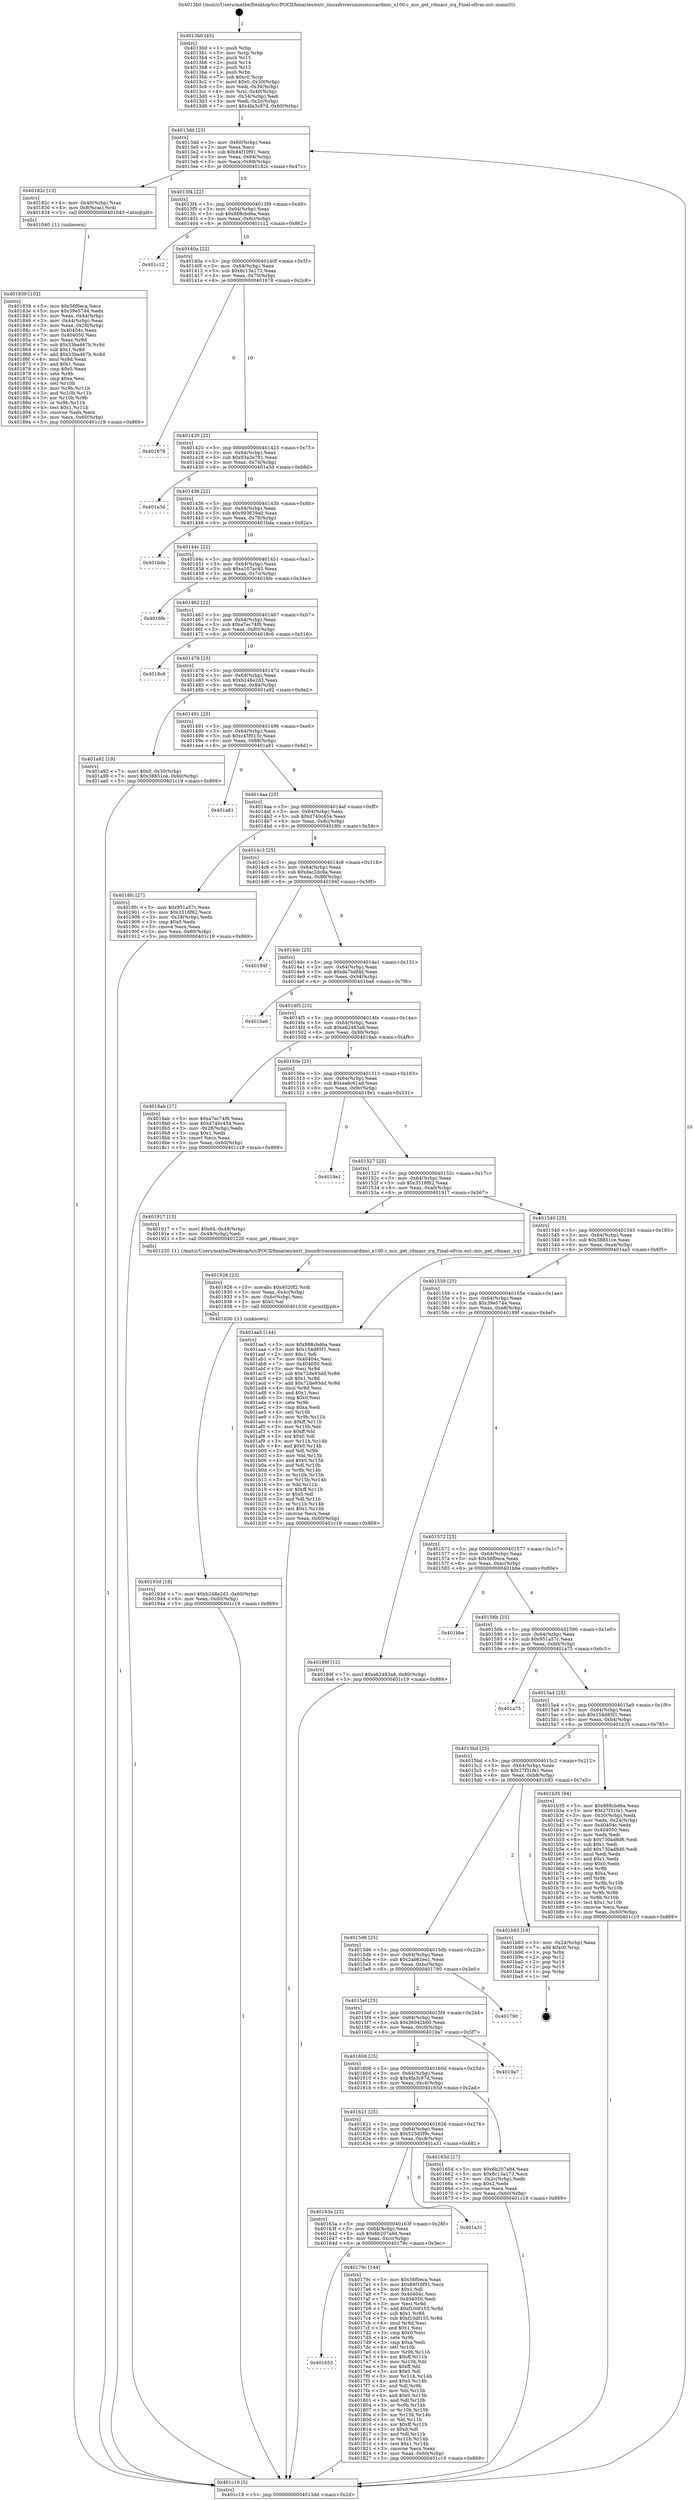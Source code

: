 digraph "0x4013b0" {
  label = "0x4013b0 (/mnt/c/Users/mathe/Desktop/tcc/POCII/binaries/extr_linuxdriversmiscmiccardmic_x100.c_mic_get_rdmasr_irq_Final-ollvm.out::main(0))"
  labelloc = "t"
  node[shape=record]

  Entry [label="",width=0.3,height=0.3,shape=circle,fillcolor=black,style=filled]
  "0x4013dd" [label="{
     0x4013dd [23]\l
     | [instrs]\l
     &nbsp;&nbsp;0x4013dd \<+3\>: mov -0x60(%rbp),%eax\l
     &nbsp;&nbsp;0x4013e0 \<+2\>: mov %eax,%ecx\l
     &nbsp;&nbsp;0x4013e2 \<+6\>: sub $0x84f10f91,%ecx\l
     &nbsp;&nbsp;0x4013e8 \<+3\>: mov %eax,-0x64(%rbp)\l
     &nbsp;&nbsp;0x4013eb \<+3\>: mov %ecx,-0x68(%rbp)\l
     &nbsp;&nbsp;0x4013ee \<+6\>: je 000000000040182c \<main+0x47c\>\l
  }"]
  "0x40182c" [label="{
     0x40182c [13]\l
     | [instrs]\l
     &nbsp;&nbsp;0x40182c \<+4\>: mov -0x40(%rbp),%rax\l
     &nbsp;&nbsp;0x401830 \<+4\>: mov 0x8(%rax),%rdi\l
     &nbsp;&nbsp;0x401834 \<+5\>: call 0000000000401040 \<atoi@plt\>\l
     | [calls]\l
     &nbsp;&nbsp;0x401040 \{1\} (unknown)\l
  }"]
  "0x4013f4" [label="{
     0x4013f4 [22]\l
     | [instrs]\l
     &nbsp;&nbsp;0x4013f4 \<+5\>: jmp 00000000004013f9 \<main+0x49\>\l
     &nbsp;&nbsp;0x4013f9 \<+3\>: mov -0x64(%rbp),%eax\l
     &nbsp;&nbsp;0x4013fc \<+5\>: sub $0x888cbd6a,%eax\l
     &nbsp;&nbsp;0x401401 \<+3\>: mov %eax,-0x6c(%rbp)\l
     &nbsp;&nbsp;0x401404 \<+6\>: je 0000000000401c12 \<main+0x862\>\l
  }"]
  Exit [label="",width=0.3,height=0.3,shape=circle,fillcolor=black,style=filled,peripheries=2]
  "0x401c12" [label="{
     0x401c12\l
  }", style=dashed]
  "0x40140a" [label="{
     0x40140a [22]\l
     | [instrs]\l
     &nbsp;&nbsp;0x40140a \<+5\>: jmp 000000000040140f \<main+0x5f\>\l
     &nbsp;&nbsp;0x40140f \<+3\>: mov -0x64(%rbp),%eax\l
     &nbsp;&nbsp;0x401412 \<+5\>: sub $0x8c13a173,%eax\l
     &nbsp;&nbsp;0x401417 \<+3\>: mov %eax,-0x70(%rbp)\l
     &nbsp;&nbsp;0x40141a \<+6\>: je 0000000000401678 \<main+0x2c8\>\l
  }"]
  "0x40193d" [label="{
     0x40193d [18]\l
     | [instrs]\l
     &nbsp;&nbsp;0x40193d \<+7\>: movl $0xb248e2d3,-0x60(%rbp)\l
     &nbsp;&nbsp;0x401944 \<+6\>: mov %eax,-0xd0(%rbp)\l
     &nbsp;&nbsp;0x40194a \<+5\>: jmp 0000000000401c19 \<main+0x869\>\l
  }"]
  "0x401678" [label="{
     0x401678\l
  }", style=dashed]
  "0x401420" [label="{
     0x401420 [22]\l
     | [instrs]\l
     &nbsp;&nbsp;0x401420 \<+5\>: jmp 0000000000401425 \<main+0x75\>\l
     &nbsp;&nbsp;0x401425 \<+3\>: mov -0x64(%rbp),%eax\l
     &nbsp;&nbsp;0x401428 \<+5\>: sub $0x93a3e791,%eax\l
     &nbsp;&nbsp;0x40142d \<+3\>: mov %eax,-0x74(%rbp)\l
     &nbsp;&nbsp;0x401430 \<+6\>: je 0000000000401a3d \<main+0x68d\>\l
  }"]
  "0x401926" [label="{
     0x401926 [23]\l
     | [instrs]\l
     &nbsp;&nbsp;0x401926 \<+10\>: movabs $0x4020f2,%rdi\l
     &nbsp;&nbsp;0x401930 \<+3\>: mov %eax,-0x4c(%rbp)\l
     &nbsp;&nbsp;0x401933 \<+3\>: mov -0x4c(%rbp),%esi\l
     &nbsp;&nbsp;0x401936 \<+2\>: mov $0x0,%al\l
     &nbsp;&nbsp;0x401938 \<+5\>: call 0000000000401030 \<printf@plt\>\l
     | [calls]\l
     &nbsp;&nbsp;0x401030 \{1\} (unknown)\l
  }"]
  "0x401a3d" [label="{
     0x401a3d\l
  }", style=dashed]
  "0x401436" [label="{
     0x401436 [22]\l
     | [instrs]\l
     &nbsp;&nbsp;0x401436 \<+5\>: jmp 000000000040143b \<main+0x8b\>\l
     &nbsp;&nbsp;0x40143b \<+3\>: mov -0x64(%rbp),%eax\l
     &nbsp;&nbsp;0x40143e \<+5\>: sub $0x993639a0,%eax\l
     &nbsp;&nbsp;0x401443 \<+3\>: mov %eax,-0x78(%rbp)\l
     &nbsp;&nbsp;0x401446 \<+6\>: je 0000000000401bda \<main+0x82a\>\l
  }"]
  "0x401839" [label="{
     0x401839 [102]\l
     | [instrs]\l
     &nbsp;&nbsp;0x401839 \<+5\>: mov $0x56f0eca,%ecx\l
     &nbsp;&nbsp;0x40183e \<+5\>: mov $0x39e5744,%edx\l
     &nbsp;&nbsp;0x401843 \<+3\>: mov %eax,-0x44(%rbp)\l
     &nbsp;&nbsp;0x401846 \<+3\>: mov -0x44(%rbp),%eax\l
     &nbsp;&nbsp;0x401849 \<+3\>: mov %eax,-0x28(%rbp)\l
     &nbsp;&nbsp;0x40184c \<+7\>: mov 0x40404c,%eax\l
     &nbsp;&nbsp;0x401853 \<+7\>: mov 0x404050,%esi\l
     &nbsp;&nbsp;0x40185a \<+3\>: mov %eax,%r8d\l
     &nbsp;&nbsp;0x40185d \<+7\>: sub $0x33ba467b,%r8d\l
     &nbsp;&nbsp;0x401864 \<+4\>: sub $0x1,%r8d\l
     &nbsp;&nbsp;0x401868 \<+7\>: add $0x33ba467b,%r8d\l
     &nbsp;&nbsp;0x40186f \<+4\>: imul %r8d,%eax\l
     &nbsp;&nbsp;0x401873 \<+3\>: and $0x1,%eax\l
     &nbsp;&nbsp;0x401876 \<+3\>: cmp $0x0,%eax\l
     &nbsp;&nbsp;0x401879 \<+4\>: sete %r9b\l
     &nbsp;&nbsp;0x40187d \<+3\>: cmp $0xa,%esi\l
     &nbsp;&nbsp;0x401880 \<+4\>: setl %r10b\l
     &nbsp;&nbsp;0x401884 \<+3\>: mov %r9b,%r11b\l
     &nbsp;&nbsp;0x401887 \<+3\>: and %r10b,%r11b\l
     &nbsp;&nbsp;0x40188a \<+3\>: xor %r10b,%r9b\l
     &nbsp;&nbsp;0x40188d \<+3\>: or %r9b,%r11b\l
     &nbsp;&nbsp;0x401890 \<+4\>: test $0x1,%r11b\l
     &nbsp;&nbsp;0x401894 \<+3\>: cmovne %edx,%ecx\l
     &nbsp;&nbsp;0x401897 \<+3\>: mov %ecx,-0x60(%rbp)\l
     &nbsp;&nbsp;0x40189a \<+5\>: jmp 0000000000401c19 \<main+0x869\>\l
  }"]
  "0x401bda" [label="{
     0x401bda\l
  }", style=dashed]
  "0x40144c" [label="{
     0x40144c [22]\l
     | [instrs]\l
     &nbsp;&nbsp;0x40144c \<+5\>: jmp 0000000000401451 \<main+0xa1\>\l
     &nbsp;&nbsp;0x401451 \<+3\>: mov -0x64(%rbp),%eax\l
     &nbsp;&nbsp;0x401454 \<+5\>: sub $0xa107ac43,%eax\l
     &nbsp;&nbsp;0x401459 \<+3\>: mov %eax,-0x7c(%rbp)\l
     &nbsp;&nbsp;0x40145c \<+6\>: je 00000000004016fe \<main+0x34e\>\l
  }"]
  "0x401653" [label="{
     0x401653\l
  }", style=dashed]
  "0x4016fe" [label="{
     0x4016fe\l
  }", style=dashed]
  "0x401462" [label="{
     0x401462 [22]\l
     | [instrs]\l
     &nbsp;&nbsp;0x401462 \<+5\>: jmp 0000000000401467 \<main+0xb7\>\l
     &nbsp;&nbsp;0x401467 \<+3\>: mov -0x64(%rbp),%eax\l
     &nbsp;&nbsp;0x40146a \<+5\>: sub $0xa7ec74f8,%eax\l
     &nbsp;&nbsp;0x40146f \<+3\>: mov %eax,-0x80(%rbp)\l
     &nbsp;&nbsp;0x401472 \<+6\>: je 00000000004018c6 \<main+0x516\>\l
  }"]
  "0x40179c" [label="{
     0x40179c [144]\l
     | [instrs]\l
     &nbsp;&nbsp;0x40179c \<+5\>: mov $0x56f0eca,%eax\l
     &nbsp;&nbsp;0x4017a1 \<+5\>: mov $0x84f10f91,%ecx\l
     &nbsp;&nbsp;0x4017a6 \<+2\>: mov $0x1,%dl\l
     &nbsp;&nbsp;0x4017a8 \<+7\>: mov 0x40404c,%esi\l
     &nbsp;&nbsp;0x4017af \<+7\>: mov 0x404050,%edi\l
     &nbsp;&nbsp;0x4017b6 \<+3\>: mov %esi,%r8d\l
     &nbsp;&nbsp;0x4017b9 \<+7\>: add $0xf10df155,%r8d\l
     &nbsp;&nbsp;0x4017c0 \<+4\>: sub $0x1,%r8d\l
     &nbsp;&nbsp;0x4017c4 \<+7\>: sub $0xf10df155,%r8d\l
     &nbsp;&nbsp;0x4017cb \<+4\>: imul %r8d,%esi\l
     &nbsp;&nbsp;0x4017cf \<+3\>: and $0x1,%esi\l
     &nbsp;&nbsp;0x4017d2 \<+3\>: cmp $0x0,%esi\l
     &nbsp;&nbsp;0x4017d5 \<+4\>: sete %r9b\l
     &nbsp;&nbsp;0x4017d9 \<+3\>: cmp $0xa,%edi\l
     &nbsp;&nbsp;0x4017dc \<+4\>: setl %r10b\l
     &nbsp;&nbsp;0x4017e0 \<+3\>: mov %r9b,%r11b\l
     &nbsp;&nbsp;0x4017e3 \<+4\>: xor $0xff,%r11b\l
     &nbsp;&nbsp;0x4017e7 \<+3\>: mov %r10b,%bl\l
     &nbsp;&nbsp;0x4017ea \<+3\>: xor $0xff,%bl\l
     &nbsp;&nbsp;0x4017ed \<+3\>: xor $0x0,%dl\l
     &nbsp;&nbsp;0x4017f0 \<+3\>: mov %r11b,%r14b\l
     &nbsp;&nbsp;0x4017f3 \<+4\>: and $0x0,%r14b\l
     &nbsp;&nbsp;0x4017f7 \<+3\>: and %dl,%r9b\l
     &nbsp;&nbsp;0x4017fa \<+3\>: mov %bl,%r15b\l
     &nbsp;&nbsp;0x4017fd \<+4\>: and $0x0,%r15b\l
     &nbsp;&nbsp;0x401801 \<+3\>: and %dl,%r10b\l
     &nbsp;&nbsp;0x401804 \<+3\>: or %r9b,%r14b\l
     &nbsp;&nbsp;0x401807 \<+3\>: or %r10b,%r15b\l
     &nbsp;&nbsp;0x40180a \<+3\>: xor %r15b,%r14b\l
     &nbsp;&nbsp;0x40180d \<+3\>: or %bl,%r11b\l
     &nbsp;&nbsp;0x401810 \<+4\>: xor $0xff,%r11b\l
     &nbsp;&nbsp;0x401814 \<+3\>: or $0x0,%dl\l
     &nbsp;&nbsp;0x401817 \<+3\>: and %dl,%r11b\l
     &nbsp;&nbsp;0x40181a \<+3\>: or %r11b,%r14b\l
     &nbsp;&nbsp;0x40181d \<+4\>: test $0x1,%r14b\l
     &nbsp;&nbsp;0x401821 \<+3\>: cmovne %ecx,%eax\l
     &nbsp;&nbsp;0x401824 \<+3\>: mov %eax,-0x60(%rbp)\l
     &nbsp;&nbsp;0x401827 \<+5\>: jmp 0000000000401c19 \<main+0x869\>\l
  }"]
  "0x4018c6" [label="{
     0x4018c6\l
  }", style=dashed]
  "0x401478" [label="{
     0x401478 [25]\l
     | [instrs]\l
     &nbsp;&nbsp;0x401478 \<+5\>: jmp 000000000040147d \<main+0xcd\>\l
     &nbsp;&nbsp;0x40147d \<+3\>: mov -0x64(%rbp),%eax\l
     &nbsp;&nbsp;0x401480 \<+5\>: sub $0xb248e2d3,%eax\l
     &nbsp;&nbsp;0x401485 \<+6\>: mov %eax,-0x84(%rbp)\l
     &nbsp;&nbsp;0x40148b \<+6\>: je 0000000000401a92 \<main+0x6e2\>\l
  }"]
  "0x40163a" [label="{
     0x40163a [25]\l
     | [instrs]\l
     &nbsp;&nbsp;0x40163a \<+5\>: jmp 000000000040163f \<main+0x28f\>\l
     &nbsp;&nbsp;0x40163f \<+3\>: mov -0x64(%rbp),%eax\l
     &nbsp;&nbsp;0x401642 \<+5\>: sub $0x6b207a94,%eax\l
     &nbsp;&nbsp;0x401647 \<+6\>: mov %eax,-0xcc(%rbp)\l
     &nbsp;&nbsp;0x40164d \<+6\>: je 000000000040179c \<main+0x3ec\>\l
  }"]
  "0x401a92" [label="{
     0x401a92 [19]\l
     | [instrs]\l
     &nbsp;&nbsp;0x401a92 \<+7\>: movl $0x0,-0x30(%rbp)\l
     &nbsp;&nbsp;0x401a99 \<+7\>: movl $0x38851ce,-0x60(%rbp)\l
     &nbsp;&nbsp;0x401aa0 \<+5\>: jmp 0000000000401c19 \<main+0x869\>\l
  }"]
  "0x401491" [label="{
     0x401491 [25]\l
     | [instrs]\l
     &nbsp;&nbsp;0x401491 \<+5\>: jmp 0000000000401496 \<main+0xe6\>\l
     &nbsp;&nbsp;0x401496 \<+3\>: mov -0x64(%rbp),%eax\l
     &nbsp;&nbsp;0x401499 \<+5\>: sub $0xc45f015c,%eax\l
     &nbsp;&nbsp;0x40149e \<+6\>: mov %eax,-0x88(%rbp)\l
     &nbsp;&nbsp;0x4014a4 \<+6\>: je 0000000000401a81 \<main+0x6d1\>\l
  }"]
  "0x401a31" [label="{
     0x401a31\l
  }", style=dashed]
  "0x401a81" [label="{
     0x401a81\l
  }", style=dashed]
  "0x4014aa" [label="{
     0x4014aa [25]\l
     | [instrs]\l
     &nbsp;&nbsp;0x4014aa \<+5\>: jmp 00000000004014af \<main+0xff\>\l
     &nbsp;&nbsp;0x4014af \<+3\>: mov -0x64(%rbp),%eax\l
     &nbsp;&nbsp;0x4014b2 \<+5\>: sub $0xd740c454,%eax\l
     &nbsp;&nbsp;0x4014b7 \<+6\>: mov %eax,-0x8c(%rbp)\l
     &nbsp;&nbsp;0x4014bd \<+6\>: je 00000000004018fc \<main+0x54c\>\l
  }"]
  "0x4013b0" [label="{
     0x4013b0 [45]\l
     | [instrs]\l
     &nbsp;&nbsp;0x4013b0 \<+1\>: push %rbp\l
     &nbsp;&nbsp;0x4013b1 \<+3\>: mov %rsp,%rbp\l
     &nbsp;&nbsp;0x4013b4 \<+2\>: push %r15\l
     &nbsp;&nbsp;0x4013b6 \<+2\>: push %r14\l
     &nbsp;&nbsp;0x4013b8 \<+2\>: push %r12\l
     &nbsp;&nbsp;0x4013ba \<+1\>: push %rbx\l
     &nbsp;&nbsp;0x4013bb \<+7\>: sub $0xc0,%rsp\l
     &nbsp;&nbsp;0x4013c2 \<+7\>: movl $0x0,-0x30(%rbp)\l
     &nbsp;&nbsp;0x4013c9 \<+3\>: mov %edi,-0x34(%rbp)\l
     &nbsp;&nbsp;0x4013cc \<+4\>: mov %rsi,-0x40(%rbp)\l
     &nbsp;&nbsp;0x4013d0 \<+3\>: mov -0x34(%rbp),%edi\l
     &nbsp;&nbsp;0x4013d3 \<+3\>: mov %edi,-0x2c(%rbp)\l
     &nbsp;&nbsp;0x4013d6 \<+7\>: movl $0x4fa3c97d,-0x60(%rbp)\l
  }"]
  "0x4018fc" [label="{
     0x4018fc [27]\l
     | [instrs]\l
     &nbsp;&nbsp;0x4018fc \<+5\>: mov $0x951a57c,%eax\l
     &nbsp;&nbsp;0x401901 \<+5\>: mov $0x3318f62,%ecx\l
     &nbsp;&nbsp;0x401906 \<+3\>: mov -0x28(%rbp),%edx\l
     &nbsp;&nbsp;0x401909 \<+3\>: cmp $0x0,%edx\l
     &nbsp;&nbsp;0x40190c \<+3\>: cmove %ecx,%eax\l
     &nbsp;&nbsp;0x40190f \<+3\>: mov %eax,-0x60(%rbp)\l
     &nbsp;&nbsp;0x401912 \<+5\>: jmp 0000000000401c19 \<main+0x869\>\l
  }"]
  "0x4014c3" [label="{
     0x4014c3 [25]\l
     | [instrs]\l
     &nbsp;&nbsp;0x4014c3 \<+5\>: jmp 00000000004014c8 \<main+0x118\>\l
     &nbsp;&nbsp;0x4014c8 \<+3\>: mov -0x64(%rbp),%eax\l
     &nbsp;&nbsp;0x4014cb \<+5\>: sub $0xdac2dc8a,%eax\l
     &nbsp;&nbsp;0x4014d0 \<+6\>: mov %eax,-0x90(%rbp)\l
     &nbsp;&nbsp;0x4014d6 \<+6\>: je 000000000040194f \<main+0x59f\>\l
  }"]
  "0x401c19" [label="{
     0x401c19 [5]\l
     | [instrs]\l
     &nbsp;&nbsp;0x401c19 \<+5\>: jmp 00000000004013dd \<main+0x2d\>\l
  }"]
  "0x40194f" [label="{
     0x40194f\l
  }", style=dashed]
  "0x4014dc" [label="{
     0x4014dc [25]\l
     | [instrs]\l
     &nbsp;&nbsp;0x4014dc \<+5\>: jmp 00000000004014e1 \<main+0x131\>\l
     &nbsp;&nbsp;0x4014e1 \<+3\>: mov -0x64(%rbp),%eax\l
     &nbsp;&nbsp;0x4014e4 \<+5\>: sub $0xde7bdfdd,%eax\l
     &nbsp;&nbsp;0x4014e9 \<+6\>: mov %eax,-0x94(%rbp)\l
     &nbsp;&nbsp;0x4014ef \<+6\>: je 0000000000401ba6 \<main+0x7f6\>\l
  }"]
  "0x401621" [label="{
     0x401621 [25]\l
     | [instrs]\l
     &nbsp;&nbsp;0x401621 \<+5\>: jmp 0000000000401626 \<main+0x276\>\l
     &nbsp;&nbsp;0x401626 \<+3\>: mov -0x64(%rbp),%eax\l
     &nbsp;&nbsp;0x401629 \<+5\>: sub $0x523d3f9c,%eax\l
     &nbsp;&nbsp;0x40162e \<+6\>: mov %eax,-0xc8(%rbp)\l
     &nbsp;&nbsp;0x401634 \<+6\>: je 0000000000401a31 \<main+0x681\>\l
  }"]
  "0x401ba6" [label="{
     0x401ba6\l
  }", style=dashed]
  "0x4014f5" [label="{
     0x4014f5 [25]\l
     | [instrs]\l
     &nbsp;&nbsp;0x4014f5 \<+5\>: jmp 00000000004014fa \<main+0x14a\>\l
     &nbsp;&nbsp;0x4014fa \<+3\>: mov -0x64(%rbp),%eax\l
     &nbsp;&nbsp;0x4014fd \<+5\>: sub $0xe62483a8,%eax\l
     &nbsp;&nbsp;0x401502 \<+6\>: mov %eax,-0x98(%rbp)\l
     &nbsp;&nbsp;0x401508 \<+6\>: je 00000000004018ab \<main+0x4fb\>\l
  }"]
  "0x40165d" [label="{
     0x40165d [27]\l
     | [instrs]\l
     &nbsp;&nbsp;0x40165d \<+5\>: mov $0x6b207a94,%eax\l
     &nbsp;&nbsp;0x401662 \<+5\>: mov $0x8c13a173,%ecx\l
     &nbsp;&nbsp;0x401667 \<+3\>: mov -0x2c(%rbp),%edx\l
     &nbsp;&nbsp;0x40166a \<+3\>: cmp $0x2,%edx\l
     &nbsp;&nbsp;0x40166d \<+3\>: cmovne %ecx,%eax\l
     &nbsp;&nbsp;0x401670 \<+3\>: mov %eax,-0x60(%rbp)\l
     &nbsp;&nbsp;0x401673 \<+5\>: jmp 0000000000401c19 \<main+0x869\>\l
  }"]
  "0x4018ab" [label="{
     0x4018ab [27]\l
     | [instrs]\l
     &nbsp;&nbsp;0x4018ab \<+5\>: mov $0xa7ec74f8,%eax\l
     &nbsp;&nbsp;0x4018b0 \<+5\>: mov $0xd740c454,%ecx\l
     &nbsp;&nbsp;0x4018b5 \<+3\>: mov -0x28(%rbp),%edx\l
     &nbsp;&nbsp;0x4018b8 \<+3\>: cmp $0x1,%edx\l
     &nbsp;&nbsp;0x4018bb \<+3\>: cmovl %ecx,%eax\l
     &nbsp;&nbsp;0x4018be \<+3\>: mov %eax,-0x60(%rbp)\l
     &nbsp;&nbsp;0x4018c1 \<+5\>: jmp 0000000000401c19 \<main+0x869\>\l
  }"]
  "0x40150e" [label="{
     0x40150e [25]\l
     | [instrs]\l
     &nbsp;&nbsp;0x40150e \<+5\>: jmp 0000000000401513 \<main+0x163\>\l
     &nbsp;&nbsp;0x401513 \<+3\>: mov -0x64(%rbp),%eax\l
     &nbsp;&nbsp;0x401516 \<+5\>: sub $0xea8c61ad,%eax\l
     &nbsp;&nbsp;0x40151b \<+6\>: mov %eax,-0x9c(%rbp)\l
     &nbsp;&nbsp;0x401521 \<+6\>: je 00000000004018e1 \<main+0x531\>\l
  }"]
  "0x401608" [label="{
     0x401608 [25]\l
     | [instrs]\l
     &nbsp;&nbsp;0x401608 \<+5\>: jmp 000000000040160d \<main+0x25d\>\l
     &nbsp;&nbsp;0x40160d \<+3\>: mov -0x64(%rbp),%eax\l
     &nbsp;&nbsp;0x401610 \<+5\>: sub $0x4fa3c97d,%eax\l
     &nbsp;&nbsp;0x401615 \<+6\>: mov %eax,-0xc4(%rbp)\l
     &nbsp;&nbsp;0x40161b \<+6\>: je 000000000040165d \<main+0x2ad\>\l
  }"]
  "0x4018e1" [label="{
     0x4018e1\l
  }", style=dashed]
  "0x401527" [label="{
     0x401527 [25]\l
     | [instrs]\l
     &nbsp;&nbsp;0x401527 \<+5\>: jmp 000000000040152c \<main+0x17c\>\l
     &nbsp;&nbsp;0x40152c \<+3\>: mov -0x64(%rbp),%eax\l
     &nbsp;&nbsp;0x40152f \<+5\>: sub $0x3318f62,%eax\l
     &nbsp;&nbsp;0x401534 \<+6\>: mov %eax,-0xa0(%rbp)\l
     &nbsp;&nbsp;0x40153a \<+6\>: je 0000000000401917 \<main+0x567\>\l
  }"]
  "0x4019a7" [label="{
     0x4019a7\l
  }", style=dashed]
  "0x401917" [label="{
     0x401917 [15]\l
     | [instrs]\l
     &nbsp;&nbsp;0x401917 \<+7\>: movl $0x64,-0x48(%rbp)\l
     &nbsp;&nbsp;0x40191e \<+3\>: mov -0x48(%rbp),%edi\l
     &nbsp;&nbsp;0x401921 \<+5\>: call 0000000000401220 \<mic_get_rdmasr_irq\>\l
     | [calls]\l
     &nbsp;&nbsp;0x401220 \{1\} (/mnt/c/Users/mathe/Desktop/tcc/POCII/binaries/extr_linuxdriversmiscmiccardmic_x100.c_mic_get_rdmasr_irq_Final-ollvm.out::mic_get_rdmasr_irq)\l
  }"]
  "0x401540" [label="{
     0x401540 [25]\l
     | [instrs]\l
     &nbsp;&nbsp;0x401540 \<+5\>: jmp 0000000000401545 \<main+0x195\>\l
     &nbsp;&nbsp;0x401545 \<+3\>: mov -0x64(%rbp),%eax\l
     &nbsp;&nbsp;0x401548 \<+5\>: sub $0x38851ce,%eax\l
     &nbsp;&nbsp;0x40154d \<+6\>: mov %eax,-0xa4(%rbp)\l
     &nbsp;&nbsp;0x401553 \<+6\>: je 0000000000401aa5 \<main+0x6f5\>\l
  }"]
  "0x4015ef" [label="{
     0x4015ef [25]\l
     | [instrs]\l
     &nbsp;&nbsp;0x4015ef \<+5\>: jmp 00000000004015f4 \<main+0x244\>\l
     &nbsp;&nbsp;0x4015f4 \<+3\>: mov -0x64(%rbp),%eax\l
     &nbsp;&nbsp;0x4015f7 \<+5\>: sub $0x36042b60,%eax\l
     &nbsp;&nbsp;0x4015fc \<+6\>: mov %eax,-0xc0(%rbp)\l
     &nbsp;&nbsp;0x401602 \<+6\>: je 00000000004019a7 \<main+0x5f7\>\l
  }"]
  "0x401aa5" [label="{
     0x401aa5 [144]\l
     | [instrs]\l
     &nbsp;&nbsp;0x401aa5 \<+5\>: mov $0x888cbd6a,%eax\l
     &nbsp;&nbsp;0x401aaa \<+5\>: mov $0x154d85f1,%ecx\l
     &nbsp;&nbsp;0x401aaf \<+2\>: mov $0x1,%dl\l
     &nbsp;&nbsp;0x401ab1 \<+7\>: mov 0x40404c,%esi\l
     &nbsp;&nbsp;0x401ab8 \<+7\>: mov 0x404050,%edi\l
     &nbsp;&nbsp;0x401abf \<+3\>: mov %esi,%r8d\l
     &nbsp;&nbsp;0x401ac2 \<+7\>: sub $0x72de93dd,%r8d\l
     &nbsp;&nbsp;0x401ac9 \<+4\>: sub $0x1,%r8d\l
     &nbsp;&nbsp;0x401acd \<+7\>: add $0x72de93dd,%r8d\l
     &nbsp;&nbsp;0x401ad4 \<+4\>: imul %r8d,%esi\l
     &nbsp;&nbsp;0x401ad8 \<+3\>: and $0x1,%esi\l
     &nbsp;&nbsp;0x401adb \<+3\>: cmp $0x0,%esi\l
     &nbsp;&nbsp;0x401ade \<+4\>: sete %r9b\l
     &nbsp;&nbsp;0x401ae2 \<+3\>: cmp $0xa,%edi\l
     &nbsp;&nbsp;0x401ae5 \<+4\>: setl %r10b\l
     &nbsp;&nbsp;0x401ae9 \<+3\>: mov %r9b,%r11b\l
     &nbsp;&nbsp;0x401aec \<+4\>: xor $0xff,%r11b\l
     &nbsp;&nbsp;0x401af0 \<+3\>: mov %r10b,%bl\l
     &nbsp;&nbsp;0x401af3 \<+3\>: xor $0xff,%bl\l
     &nbsp;&nbsp;0x401af6 \<+3\>: xor $0x0,%dl\l
     &nbsp;&nbsp;0x401af9 \<+3\>: mov %r11b,%r14b\l
     &nbsp;&nbsp;0x401afc \<+4\>: and $0x0,%r14b\l
     &nbsp;&nbsp;0x401b00 \<+3\>: and %dl,%r9b\l
     &nbsp;&nbsp;0x401b03 \<+3\>: mov %bl,%r15b\l
     &nbsp;&nbsp;0x401b06 \<+4\>: and $0x0,%r15b\l
     &nbsp;&nbsp;0x401b0a \<+3\>: and %dl,%r10b\l
     &nbsp;&nbsp;0x401b0d \<+3\>: or %r9b,%r14b\l
     &nbsp;&nbsp;0x401b10 \<+3\>: or %r10b,%r15b\l
     &nbsp;&nbsp;0x401b13 \<+3\>: xor %r15b,%r14b\l
     &nbsp;&nbsp;0x401b16 \<+3\>: or %bl,%r11b\l
     &nbsp;&nbsp;0x401b19 \<+4\>: xor $0xff,%r11b\l
     &nbsp;&nbsp;0x401b1d \<+3\>: or $0x0,%dl\l
     &nbsp;&nbsp;0x401b20 \<+3\>: and %dl,%r11b\l
     &nbsp;&nbsp;0x401b23 \<+3\>: or %r11b,%r14b\l
     &nbsp;&nbsp;0x401b26 \<+4\>: test $0x1,%r14b\l
     &nbsp;&nbsp;0x401b2a \<+3\>: cmovne %ecx,%eax\l
     &nbsp;&nbsp;0x401b2d \<+3\>: mov %eax,-0x60(%rbp)\l
     &nbsp;&nbsp;0x401b30 \<+5\>: jmp 0000000000401c19 \<main+0x869\>\l
  }"]
  "0x401559" [label="{
     0x401559 [25]\l
     | [instrs]\l
     &nbsp;&nbsp;0x401559 \<+5\>: jmp 000000000040155e \<main+0x1ae\>\l
     &nbsp;&nbsp;0x40155e \<+3\>: mov -0x64(%rbp),%eax\l
     &nbsp;&nbsp;0x401561 \<+5\>: sub $0x39e5744,%eax\l
     &nbsp;&nbsp;0x401566 \<+6\>: mov %eax,-0xa8(%rbp)\l
     &nbsp;&nbsp;0x40156c \<+6\>: je 000000000040189f \<main+0x4ef\>\l
  }"]
  "0x401790" [label="{
     0x401790\l
  }", style=dashed]
  "0x40189f" [label="{
     0x40189f [12]\l
     | [instrs]\l
     &nbsp;&nbsp;0x40189f \<+7\>: movl $0xe62483a8,-0x60(%rbp)\l
     &nbsp;&nbsp;0x4018a6 \<+5\>: jmp 0000000000401c19 \<main+0x869\>\l
  }"]
  "0x401572" [label="{
     0x401572 [25]\l
     | [instrs]\l
     &nbsp;&nbsp;0x401572 \<+5\>: jmp 0000000000401577 \<main+0x1c7\>\l
     &nbsp;&nbsp;0x401577 \<+3\>: mov -0x64(%rbp),%eax\l
     &nbsp;&nbsp;0x40157a \<+5\>: sub $0x56f0eca,%eax\l
     &nbsp;&nbsp;0x40157f \<+6\>: mov %eax,-0xac(%rbp)\l
     &nbsp;&nbsp;0x401585 \<+6\>: je 0000000000401bbe \<main+0x80e\>\l
  }"]
  "0x4015d6" [label="{
     0x4015d6 [25]\l
     | [instrs]\l
     &nbsp;&nbsp;0x4015d6 \<+5\>: jmp 00000000004015db \<main+0x22b\>\l
     &nbsp;&nbsp;0x4015db \<+3\>: mov -0x64(%rbp),%eax\l
     &nbsp;&nbsp;0x4015de \<+5\>: sub $0x2ab62ee1,%eax\l
     &nbsp;&nbsp;0x4015e3 \<+6\>: mov %eax,-0xbc(%rbp)\l
     &nbsp;&nbsp;0x4015e9 \<+6\>: je 0000000000401790 \<main+0x3e0\>\l
  }"]
  "0x401bbe" [label="{
     0x401bbe\l
  }", style=dashed]
  "0x40158b" [label="{
     0x40158b [25]\l
     | [instrs]\l
     &nbsp;&nbsp;0x40158b \<+5\>: jmp 0000000000401590 \<main+0x1e0\>\l
     &nbsp;&nbsp;0x401590 \<+3\>: mov -0x64(%rbp),%eax\l
     &nbsp;&nbsp;0x401593 \<+5\>: sub $0x951a57c,%eax\l
     &nbsp;&nbsp;0x401598 \<+6\>: mov %eax,-0xb0(%rbp)\l
     &nbsp;&nbsp;0x40159e \<+6\>: je 0000000000401a75 \<main+0x6c5\>\l
  }"]
  "0x401b93" [label="{
     0x401b93 [19]\l
     | [instrs]\l
     &nbsp;&nbsp;0x401b93 \<+3\>: mov -0x24(%rbp),%eax\l
     &nbsp;&nbsp;0x401b96 \<+7\>: add $0xc0,%rsp\l
     &nbsp;&nbsp;0x401b9d \<+1\>: pop %rbx\l
     &nbsp;&nbsp;0x401b9e \<+2\>: pop %r12\l
     &nbsp;&nbsp;0x401ba0 \<+2\>: pop %r14\l
     &nbsp;&nbsp;0x401ba2 \<+2\>: pop %r15\l
     &nbsp;&nbsp;0x401ba4 \<+1\>: pop %rbp\l
     &nbsp;&nbsp;0x401ba5 \<+1\>: ret\l
  }"]
  "0x401a75" [label="{
     0x401a75\l
  }", style=dashed]
  "0x4015a4" [label="{
     0x4015a4 [25]\l
     | [instrs]\l
     &nbsp;&nbsp;0x4015a4 \<+5\>: jmp 00000000004015a9 \<main+0x1f9\>\l
     &nbsp;&nbsp;0x4015a9 \<+3\>: mov -0x64(%rbp),%eax\l
     &nbsp;&nbsp;0x4015ac \<+5\>: sub $0x154d85f1,%eax\l
     &nbsp;&nbsp;0x4015b1 \<+6\>: mov %eax,-0xb4(%rbp)\l
     &nbsp;&nbsp;0x4015b7 \<+6\>: je 0000000000401b35 \<main+0x785\>\l
  }"]
  "0x4015bd" [label="{
     0x4015bd [25]\l
     | [instrs]\l
     &nbsp;&nbsp;0x4015bd \<+5\>: jmp 00000000004015c2 \<main+0x212\>\l
     &nbsp;&nbsp;0x4015c2 \<+3\>: mov -0x64(%rbp),%eax\l
     &nbsp;&nbsp;0x4015c5 \<+5\>: sub $0x27f31fe1,%eax\l
     &nbsp;&nbsp;0x4015ca \<+6\>: mov %eax,-0xb8(%rbp)\l
     &nbsp;&nbsp;0x4015d0 \<+6\>: je 0000000000401b93 \<main+0x7e3\>\l
  }"]
  "0x401b35" [label="{
     0x401b35 [94]\l
     | [instrs]\l
     &nbsp;&nbsp;0x401b35 \<+5\>: mov $0x888cbd6a,%eax\l
     &nbsp;&nbsp;0x401b3a \<+5\>: mov $0x27f31fe1,%ecx\l
     &nbsp;&nbsp;0x401b3f \<+3\>: mov -0x30(%rbp),%edx\l
     &nbsp;&nbsp;0x401b42 \<+3\>: mov %edx,-0x24(%rbp)\l
     &nbsp;&nbsp;0x401b45 \<+7\>: mov 0x40404c,%edx\l
     &nbsp;&nbsp;0x401b4c \<+7\>: mov 0x404050,%esi\l
     &nbsp;&nbsp;0x401b53 \<+2\>: mov %edx,%edi\l
     &nbsp;&nbsp;0x401b55 \<+6\>: sub $0x730ad8d6,%edi\l
     &nbsp;&nbsp;0x401b5b \<+3\>: sub $0x1,%edi\l
     &nbsp;&nbsp;0x401b5e \<+6\>: add $0x730ad8d6,%edi\l
     &nbsp;&nbsp;0x401b64 \<+3\>: imul %edi,%edx\l
     &nbsp;&nbsp;0x401b67 \<+3\>: and $0x1,%edx\l
     &nbsp;&nbsp;0x401b6a \<+3\>: cmp $0x0,%edx\l
     &nbsp;&nbsp;0x401b6d \<+4\>: sete %r8b\l
     &nbsp;&nbsp;0x401b71 \<+3\>: cmp $0xa,%esi\l
     &nbsp;&nbsp;0x401b74 \<+4\>: setl %r9b\l
     &nbsp;&nbsp;0x401b78 \<+3\>: mov %r8b,%r10b\l
     &nbsp;&nbsp;0x401b7b \<+3\>: and %r9b,%r10b\l
     &nbsp;&nbsp;0x401b7e \<+3\>: xor %r9b,%r8b\l
     &nbsp;&nbsp;0x401b81 \<+3\>: or %r8b,%r10b\l
     &nbsp;&nbsp;0x401b84 \<+4\>: test $0x1,%r10b\l
     &nbsp;&nbsp;0x401b88 \<+3\>: cmovne %ecx,%eax\l
     &nbsp;&nbsp;0x401b8b \<+3\>: mov %eax,-0x60(%rbp)\l
     &nbsp;&nbsp;0x401b8e \<+5\>: jmp 0000000000401c19 \<main+0x869\>\l
  }"]
  Entry -> "0x4013b0" [label=" 1"]
  "0x4013dd" -> "0x40182c" [label=" 1"]
  "0x4013dd" -> "0x4013f4" [label=" 10"]
  "0x401b93" -> Exit [label=" 1"]
  "0x4013f4" -> "0x401c12" [label=" 0"]
  "0x4013f4" -> "0x40140a" [label=" 10"]
  "0x401b35" -> "0x401c19" [label=" 1"]
  "0x40140a" -> "0x401678" [label=" 0"]
  "0x40140a" -> "0x401420" [label=" 10"]
  "0x401aa5" -> "0x401c19" [label=" 1"]
  "0x401420" -> "0x401a3d" [label=" 0"]
  "0x401420" -> "0x401436" [label=" 10"]
  "0x401a92" -> "0x401c19" [label=" 1"]
  "0x401436" -> "0x401bda" [label=" 0"]
  "0x401436" -> "0x40144c" [label=" 10"]
  "0x40193d" -> "0x401c19" [label=" 1"]
  "0x40144c" -> "0x4016fe" [label=" 0"]
  "0x40144c" -> "0x401462" [label=" 10"]
  "0x401926" -> "0x40193d" [label=" 1"]
  "0x401462" -> "0x4018c6" [label=" 0"]
  "0x401462" -> "0x401478" [label=" 10"]
  "0x401917" -> "0x401926" [label=" 1"]
  "0x401478" -> "0x401a92" [label=" 1"]
  "0x401478" -> "0x401491" [label=" 9"]
  "0x4018ab" -> "0x401c19" [label=" 1"]
  "0x401491" -> "0x401a81" [label=" 0"]
  "0x401491" -> "0x4014aa" [label=" 9"]
  "0x40189f" -> "0x401c19" [label=" 1"]
  "0x4014aa" -> "0x4018fc" [label=" 1"]
  "0x4014aa" -> "0x4014c3" [label=" 8"]
  "0x40182c" -> "0x401839" [label=" 1"]
  "0x4014c3" -> "0x40194f" [label=" 0"]
  "0x4014c3" -> "0x4014dc" [label=" 8"]
  "0x40179c" -> "0x401c19" [label=" 1"]
  "0x4014dc" -> "0x401ba6" [label=" 0"]
  "0x4014dc" -> "0x4014f5" [label=" 8"]
  "0x40163a" -> "0x401653" [label=" 0"]
  "0x4014f5" -> "0x4018ab" [label=" 1"]
  "0x4014f5" -> "0x40150e" [label=" 7"]
  "0x40163a" -> "0x40179c" [label=" 1"]
  "0x40150e" -> "0x4018e1" [label=" 0"]
  "0x40150e" -> "0x401527" [label=" 7"]
  "0x401621" -> "0x40163a" [label=" 1"]
  "0x401527" -> "0x401917" [label=" 1"]
  "0x401527" -> "0x401540" [label=" 6"]
  "0x401621" -> "0x401a31" [label=" 0"]
  "0x401540" -> "0x401aa5" [label=" 1"]
  "0x401540" -> "0x401559" [label=" 5"]
  "0x401c19" -> "0x4013dd" [label=" 10"]
  "0x401559" -> "0x40189f" [label=" 1"]
  "0x401559" -> "0x401572" [label=" 4"]
  "0x4013b0" -> "0x4013dd" [label=" 1"]
  "0x401572" -> "0x401bbe" [label=" 0"]
  "0x401572" -> "0x40158b" [label=" 4"]
  "0x401608" -> "0x401621" [label=" 1"]
  "0x40158b" -> "0x401a75" [label=" 0"]
  "0x40158b" -> "0x4015a4" [label=" 4"]
  "0x401608" -> "0x40165d" [label=" 1"]
  "0x4015a4" -> "0x401b35" [label=" 1"]
  "0x4015a4" -> "0x4015bd" [label=" 3"]
  "0x4018fc" -> "0x401c19" [label=" 1"]
  "0x4015bd" -> "0x401b93" [label=" 1"]
  "0x4015bd" -> "0x4015d6" [label=" 2"]
  "0x40165d" -> "0x401c19" [label=" 1"]
  "0x4015d6" -> "0x401790" [label=" 0"]
  "0x4015d6" -> "0x4015ef" [label=" 2"]
  "0x401839" -> "0x401c19" [label=" 1"]
  "0x4015ef" -> "0x4019a7" [label=" 0"]
  "0x4015ef" -> "0x401608" [label=" 2"]
}
